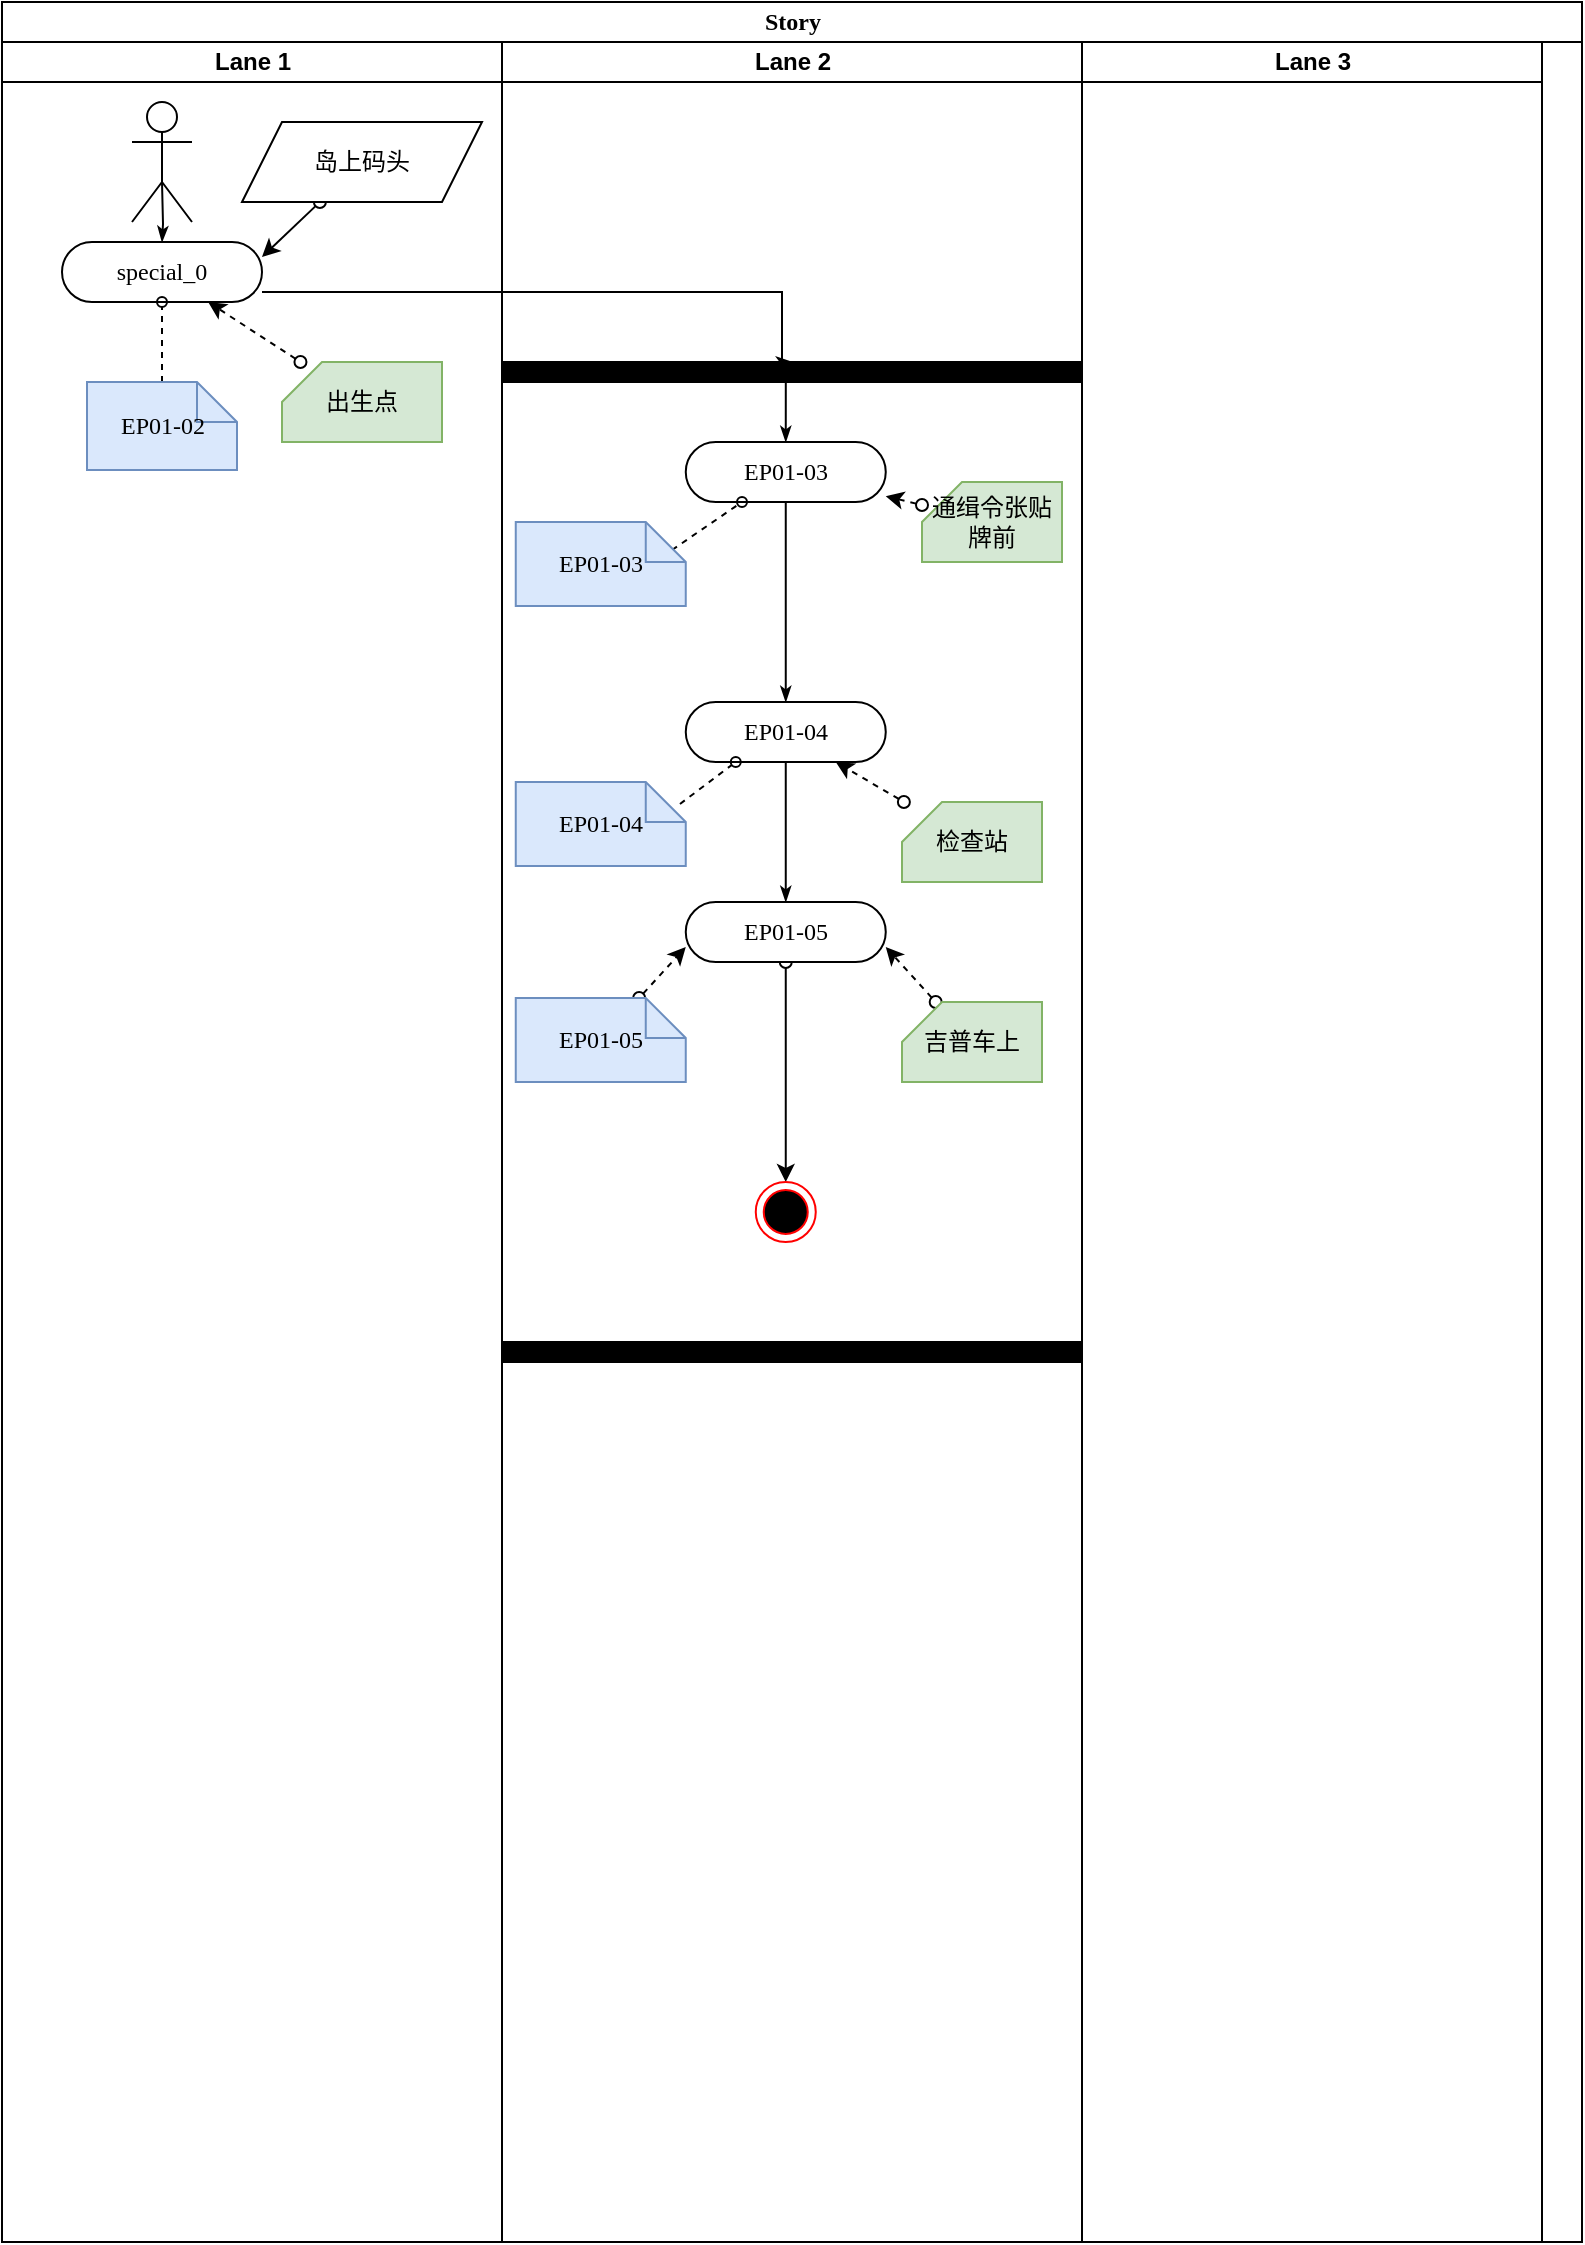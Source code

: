 <mxfile version="14.2.7" type="github" pages="2">
  <diagram name="关卡流程图" id="0783ab3e-0a74-02c8-0abd-f7b4e66b4bec">
    <mxGraphModel dx="1422" dy="1862" grid="1" gridSize="10" guides="1" tooltips="1" connect="1" arrows="1" fold="1" page="1" pageScale="1" pageWidth="850" pageHeight="1100" background="#ffffff" math="0" shadow="0">
      <root>
        <mxCell id="0" />
        <mxCell id="1" parent="0" />
        <mxCell id="1c1d494c118603dd-1" value="Story" style="swimlane;html=1;childLayout=stackLayout;startSize=20;rounded=0;shadow=0;comic=0;labelBackgroundColor=none;strokeWidth=1;fontFamily=Verdana;fontSize=12;align=center;" parent="1" vertex="1">
          <mxGeometry x="30" y="-1080" width="790" height="1120" as="geometry" />
        </mxCell>
        <mxCell id="1c1d494c118603dd-2" value="Lane 1" style="swimlane;html=1;startSize=20;" parent="1c1d494c118603dd-1" vertex="1">
          <mxGeometry y="20" width="250" height="1100" as="geometry" />
        </mxCell>
        <mxCell id="60571a20871a0731-8" value="special_0" style="rounded=1;whiteSpace=wrap;html=1;shadow=0;comic=0;labelBackgroundColor=none;strokeWidth=1;fontFamily=Verdana;fontSize=12;align=center;arcSize=50;" parent="1c1d494c118603dd-2" vertex="1">
          <mxGeometry x="30" y="100" width="100" height="30" as="geometry" />
        </mxCell>
        <mxCell id="soN0B9OmbE9krU4sowRZ-2" style="edgeStyle=none;rounded=0;html=1;dashed=1;labelBackgroundColor=none;startArrow=none;startFill=0;startSize=5;endArrow=oval;endFill=0;endSize=5;jettySize=auto;orthogonalLoop=1;strokeWidth=1;fontFamily=Verdana;fontSize=12;entryX=0.5;entryY=1;entryDx=0;entryDy=0;exitX=0.5;exitY=0;exitDx=0;exitDy=0;exitPerimeter=0;" parent="1c1d494c118603dd-2" source="soN0B9OmbE9krU4sowRZ-1" target="60571a20871a0731-8" edge="1">
          <mxGeometry relative="1" as="geometry">
            <mxPoint x="150" y="257.878" as="sourcePoint" />
            <mxPoint x="112.955" y="238" as="targetPoint" />
          </mxGeometry>
        </mxCell>
        <mxCell id="1c1d494c118603dd-27" style="edgeStyle=orthogonalEdgeStyle;rounded=0;html=1;labelBackgroundColor=none;startArrow=none;startFill=0;startSize=5;endArrow=classicThin;endFill=1;endSize=5;jettySize=auto;orthogonalLoop=1;strokeWidth=1;fontFamily=Verdana;fontSize=12" parent="1c1d494c118603dd-2" target="60571a20871a0731-8" edge="1">
          <mxGeometry relative="1" as="geometry">
            <mxPoint x="80" y="70" as="sourcePoint" />
          </mxGeometry>
        </mxCell>
        <mxCell id="soN0B9OmbE9krU4sowRZ-1" value="EP01-02" style="shape=note;whiteSpace=wrap;html=1;rounded=0;shadow=0;comic=0;labelBackgroundColor=none;strokeWidth=1;fontFamily=Verdana;fontSize=12;align=center;size=20;fillColor=#dae8fc;strokeColor=#6c8ebf;" parent="1c1d494c118603dd-2" vertex="1">
          <mxGeometry x="42.5" y="170" width="75" height="44" as="geometry" />
        </mxCell>
        <mxCell id="soN0B9OmbE9krU4sowRZ-3" value="" style="shape=umlActor;verticalLabelPosition=bottom;verticalAlign=top;html=1;outlineConnect=0;" parent="1c1d494c118603dd-2" vertex="1">
          <mxGeometry x="65" y="30" width="30" height="60" as="geometry" />
        </mxCell>
        <mxCell id="soN0B9OmbE9krU4sowRZ-13" style="edgeStyle=none;rounded=0;orthogonalLoop=1;jettySize=auto;html=1;dashed=1;startArrow=oval;startFill=0;" parent="1c1d494c118603dd-2" source="soN0B9OmbE9krU4sowRZ-12" target="60571a20871a0731-8" edge="1">
          <mxGeometry relative="1" as="geometry" />
        </mxCell>
        <mxCell id="soN0B9OmbE9krU4sowRZ-12" value="出生点" style="shape=card;whiteSpace=wrap;html=1;size=20;fillColor=#d5e8d4;strokeColor=#82b366;" parent="1c1d494c118603dd-2" vertex="1">
          <mxGeometry x="140" y="160" width="80" height="40" as="geometry" />
        </mxCell>
        <mxCell id="soN0B9OmbE9krU4sowRZ-38" style="edgeStyle=none;rounded=0;orthogonalLoop=1;jettySize=auto;html=1;entryX=1;entryY=0.25;entryDx=0;entryDy=0;startArrow=oval;startFill=0;" parent="1c1d494c118603dd-2" source="soN0B9OmbE9krU4sowRZ-37" target="60571a20871a0731-8" edge="1">
          <mxGeometry relative="1" as="geometry" />
        </mxCell>
        <mxCell id="soN0B9OmbE9krU4sowRZ-37" value="岛上码头" style="shape=parallelogram;perimeter=parallelogramPerimeter;whiteSpace=wrap;html=1;fixedSize=1;" parent="1c1d494c118603dd-2" vertex="1">
          <mxGeometry x="120" y="40" width="120" height="40" as="geometry" />
        </mxCell>
        <mxCell id="1c1d494c118603dd-3" value="Lane 2" style="swimlane;html=1;startSize=20;" parent="1c1d494c118603dd-1" vertex="1">
          <mxGeometry x="250" y="20" width="290" height="1100" as="geometry" />
        </mxCell>
        <mxCell id="60571a20871a0731-3" value="" style="whiteSpace=wrap;html=1;rounded=0;shadow=0;comic=0;labelBackgroundColor=none;strokeWidth=1;fillColor=#000000;fontFamily=Verdana;fontSize=12;align=center;rotation=0;" parent="1c1d494c118603dd-3" vertex="1">
          <mxGeometry y="160" width="290" height="10" as="geometry" />
        </mxCell>
        <mxCell id="1c1d494c118603dd-6" value="EP01-03" style="rounded=1;whiteSpace=wrap;html=1;shadow=0;comic=0;labelBackgroundColor=none;strokeWidth=1;fontFamily=Verdana;fontSize=12;align=center;arcSize=50;" parent="1c1d494c118603dd-3" vertex="1">
          <mxGeometry x="91.88" y="200" width="100" height="30" as="geometry" />
        </mxCell>
        <mxCell id="1c1d494c118603dd-30" style="edgeStyle=orthogonalEdgeStyle;rounded=0;html=1;exitX=0.25;exitY=1;entryX=0.5;entryY=0;labelBackgroundColor=none;startArrow=none;startFill=0;startSize=5;endArrow=classicThin;endFill=1;endSize=5;jettySize=auto;orthogonalLoop=1;strokeWidth=1;fontFamily=Verdana;fontSize=12" parent="1c1d494c118603dd-3" source="60571a20871a0731-3" target="1c1d494c118603dd-6" edge="1">
          <mxGeometry relative="1" as="geometry">
            <Array as="points">
              <mxPoint x="142" y="170" />
            </Array>
          </mxGeometry>
        </mxCell>
        <mxCell id="1c1d494c118603dd-7" value="EP01-04" style="rounded=1;whiteSpace=wrap;html=1;shadow=0;comic=0;labelBackgroundColor=none;strokeWidth=1;fontFamily=Verdana;fontSize=12;align=center;arcSize=50;" parent="1c1d494c118603dd-3" vertex="1">
          <mxGeometry x="91.88" y="330" width="100" height="30" as="geometry" />
        </mxCell>
        <mxCell id="1c1d494c118603dd-46" style="edgeStyle=none;rounded=0;html=1;labelBackgroundColor=none;startArrow=none;startFill=0;startSize=5;endArrow=oval;endFill=0;endSize=5;jettySize=auto;orthogonalLoop=1;strokeWidth=1;fontFamily=Verdana;fontSize=12;dashed=1;" parent="1c1d494c118603dd-3" target="1c1d494c118603dd-6" edge="1">
          <mxGeometry relative="1" as="geometry">
            <mxPoint x="85.005" y="254" as="sourcePoint" />
          </mxGeometry>
        </mxCell>
        <mxCell id="1c1d494c118603dd-36" style="edgeStyle=none;rounded=0;html=1;labelBackgroundColor=none;startArrow=none;startFill=0;startSize=5;endArrow=classicThin;endFill=1;endSize=5;jettySize=auto;orthogonalLoop=1;strokeWidth=1;fontFamily=Verdana;fontSize=12" parent="1c1d494c118603dd-3" source="1c1d494c118603dd-7" edge="1">
          <mxGeometry relative="1" as="geometry">
            <mxPoint x="141.88" y="430" as="targetPoint" />
          </mxGeometry>
        </mxCell>
        <mxCell id="1c1d494c118603dd-34" style="edgeStyle=none;rounded=0;html=1;labelBackgroundColor=none;startArrow=none;startFill=0;startSize=5;endArrow=classicThin;endFill=1;endSize=5;jettySize=auto;orthogonalLoop=1;strokeWidth=1;fontFamily=Verdana;fontSize=12;entryX=0.5;entryY=0;entryDx=0;entryDy=0;" parent="1c1d494c118603dd-3" source="1c1d494c118603dd-6" target="1c1d494c118603dd-7" edge="1">
          <mxGeometry relative="1" as="geometry">
            <mxPoint x="140.568" y="290" as="targetPoint" />
          </mxGeometry>
        </mxCell>
        <mxCell id="1c1d494c118603dd-21" value="EP01-03" style="shape=note;whiteSpace=wrap;html=1;rounded=0;shadow=0;comic=0;labelBackgroundColor=none;strokeWidth=1;fontFamily=Verdana;fontSize=12;align=center;size=20;fillColor=#dae8fc;strokeColor=#6c8ebf;" parent="1c1d494c118603dd-3" vertex="1">
          <mxGeometry x="6.88" y="240" width="85" height="42" as="geometry" />
        </mxCell>
        <mxCell id="soN0B9OmbE9krU4sowRZ-7" value="EP01-04" style="shape=note;whiteSpace=wrap;html=1;rounded=0;shadow=0;comic=0;labelBackgroundColor=none;strokeWidth=1;fontFamily=Verdana;fontSize=12;align=center;size=20;fillColor=#dae8fc;strokeColor=#6c8ebf;" parent="1c1d494c118603dd-3" vertex="1">
          <mxGeometry x="6.88" y="370" width="85" height="42" as="geometry" />
        </mxCell>
        <mxCell id="soN0B9OmbE9krU4sowRZ-9" style="edgeStyle=none;rounded=0;html=1;labelBackgroundColor=none;startArrow=none;startFill=0;startSize=5;endArrow=oval;endFill=0;endSize=5;jettySize=auto;orthogonalLoop=1;strokeWidth=1;fontFamily=Verdana;fontSize=12;dashed=1;entryX=0.25;entryY=1;entryDx=0;entryDy=0;exitX=0.966;exitY=0.262;exitDx=0;exitDy=0;exitPerimeter=0;" parent="1c1d494c118603dd-3" source="soN0B9OmbE9krU4sowRZ-7" target="1c1d494c118603dd-7" edge="1">
          <mxGeometry relative="1" as="geometry">
            <mxPoint x="110" y="400" as="sourcePoint" />
            <mxPoint x="80" y="330" as="targetPoint" />
          </mxGeometry>
        </mxCell>
        <mxCell id="soN0B9OmbE9krU4sowRZ-26" style="edgeStyle=none;rounded=0;orthogonalLoop=1;jettySize=auto;html=1;entryX=0.5;entryY=0;entryDx=0;entryDy=0;startArrow=oval;startFill=0;" parent="1c1d494c118603dd-3" source="soN0B9OmbE9krU4sowRZ-10" target="soN0B9OmbE9krU4sowRZ-25" edge="1">
          <mxGeometry relative="1" as="geometry" />
        </mxCell>
        <mxCell id="soN0B9OmbE9krU4sowRZ-10" value="EP01-05" style="rounded=1;whiteSpace=wrap;html=1;shadow=0;comic=0;labelBackgroundColor=none;strokeWidth=1;fontFamily=Verdana;fontSize=12;align=center;arcSize=50;" parent="1c1d494c118603dd-3" vertex="1">
          <mxGeometry x="91.88" y="430" width="100" height="30" as="geometry" />
        </mxCell>
        <mxCell id="soN0B9OmbE9krU4sowRZ-15" style="edgeStyle=none;rounded=0;orthogonalLoop=1;jettySize=auto;html=1;dashed=1;startArrow=oval;startFill=0;" parent="1c1d494c118603dd-3" source="soN0B9OmbE9krU4sowRZ-14" target="1c1d494c118603dd-6" edge="1">
          <mxGeometry relative="1" as="geometry" />
        </mxCell>
        <mxCell id="soN0B9OmbE9krU4sowRZ-14" value="通缉令张贴牌前" style="shape=card;whiteSpace=wrap;html=1;size=20;fillColor=#d5e8d4;strokeColor=#82b366;" parent="1c1d494c118603dd-3" vertex="1">
          <mxGeometry x="210" y="220" width="70" height="40" as="geometry" />
        </mxCell>
        <mxCell id="soN0B9OmbE9krU4sowRZ-17" style="edgeStyle=none;rounded=0;orthogonalLoop=1;jettySize=auto;html=1;entryX=0.75;entryY=1;entryDx=0;entryDy=0;dashed=1;startArrow=oval;startFill=0;" parent="1c1d494c118603dd-3" source="soN0B9OmbE9krU4sowRZ-16" target="1c1d494c118603dd-7" edge="1">
          <mxGeometry relative="1" as="geometry" />
        </mxCell>
        <mxCell id="soN0B9OmbE9krU4sowRZ-16" value="检查站" style="shape=card;whiteSpace=wrap;html=1;size=20;fillColor=#d5e8d4;strokeColor=#82b366;" parent="1c1d494c118603dd-3" vertex="1">
          <mxGeometry x="200" y="380" width="70" height="40" as="geometry" />
        </mxCell>
        <mxCell id="soN0B9OmbE9krU4sowRZ-20" style="edgeStyle=none;rounded=0;orthogonalLoop=1;jettySize=auto;html=1;entryX=1;entryY=0.75;entryDx=0;entryDy=0;dashed=1;startArrow=oval;startFill=0;" parent="1c1d494c118603dd-3" source="soN0B9OmbE9krU4sowRZ-19" target="soN0B9OmbE9krU4sowRZ-10" edge="1">
          <mxGeometry relative="1" as="geometry" />
        </mxCell>
        <mxCell id="soN0B9OmbE9krU4sowRZ-19" value="吉普车上" style="shape=card;whiteSpace=wrap;html=1;size=20;fillColor=#d5e8d4;strokeColor=#82b366;" parent="1c1d494c118603dd-3" vertex="1">
          <mxGeometry x="200" y="480" width="70" height="40" as="geometry" />
        </mxCell>
        <mxCell id="soN0B9OmbE9krU4sowRZ-22" style="edgeStyle=none;rounded=0;orthogonalLoop=1;jettySize=auto;html=1;entryX=0;entryY=0.75;entryDx=0;entryDy=0;dashed=1;startArrow=oval;startFill=0;" parent="1c1d494c118603dd-3" source="soN0B9OmbE9krU4sowRZ-21" target="soN0B9OmbE9krU4sowRZ-10" edge="1">
          <mxGeometry relative="1" as="geometry" />
        </mxCell>
        <mxCell id="soN0B9OmbE9krU4sowRZ-21" value="EP01-05" style="shape=note;whiteSpace=wrap;html=1;rounded=0;shadow=0;comic=0;labelBackgroundColor=none;strokeWidth=1;fontFamily=Verdana;fontSize=12;align=center;size=20;fillColor=#dae8fc;strokeColor=#6c8ebf;" parent="1c1d494c118603dd-3" vertex="1">
          <mxGeometry x="6.88" y="478" width="85" height="42" as="geometry" />
        </mxCell>
        <mxCell id="soN0B9OmbE9krU4sowRZ-25" value="" style="ellipse;html=1;shape=endState;fillColor=#000000;strokeColor=#ff0000;" parent="1c1d494c118603dd-3" vertex="1">
          <mxGeometry x="126.88" y="570" width="30" height="30" as="geometry" />
        </mxCell>
        <mxCell id="soN0B9OmbE9krU4sowRZ-31" value="" style="whiteSpace=wrap;html=1;rounded=0;shadow=0;comic=0;labelBackgroundColor=none;strokeWidth=1;fillColor=#000000;fontFamily=Verdana;fontSize=12;align=center;rotation=0;" parent="1c1d494c118603dd-3" vertex="1">
          <mxGeometry y="650" width="290" height="10" as="geometry" />
        </mxCell>
        <mxCell id="1c1d494c118603dd-4" value="Lane 3" style="swimlane;html=1;startSize=20;" parent="1c1d494c118603dd-1" vertex="1">
          <mxGeometry x="540" y="20" width="230" height="1100" as="geometry" />
        </mxCell>
        <mxCell id="1c1d494c118603dd-33" style="rounded=0;html=1;labelBackgroundColor=none;startArrow=none;startFill=0;startSize=5;endArrow=classicThin;endFill=1;endSize=5;jettySize=auto;orthogonalLoop=1;strokeWidth=1;fontFamily=Verdana;fontSize=12" parent="1c1d494c118603dd-4" edge="1">
          <mxGeometry relative="1" as="geometry">
            <mxPoint x="61.25" y="268" as="targetPoint" />
          </mxGeometry>
        </mxCell>
        <mxCell id="1c1d494c118603dd-38" style="edgeStyle=none;rounded=0;html=1;labelBackgroundColor=none;startArrow=none;startFill=0;startSize=5;endArrow=classicThin;endFill=1;endSize=5;jettySize=auto;orthogonalLoop=1;strokeWidth=1;fontFamily=Verdana;fontSize=12" parent="1c1d494c118603dd-4" edge="1">
          <mxGeometry relative="1" as="geometry">
            <mxPoint x="35" y="367.222" as="targetPoint" />
          </mxGeometry>
        </mxCell>
        <mxCell id="1c1d494c118603dd-37" style="edgeStyle=none;rounded=0;html=1;labelBackgroundColor=none;startArrow=none;startFill=0;startSize=5;endArrow=classicThin;endFill=1;endSize=5;jettySize=auto;orthogonalLoop=1;strokeWidth=1;fontFamily=Verdana;fontSize=12" parent="1c1d494c118603dd-4" edge="1">
          <mxGeometry relative="1" as="geometry">
            <mxPoint x="70.565" y="298" as="sourcePoint" />
          </mxGeometry>
        </mxCell>
        <mxCell id="1c1d494c118603dd-48" style="edgeStyle=none;rounded=0;html=1;dashed=1;labelBackgroundColor=none;startArrow=none;startFill=0;startSize=5;endArrow=oval;endFill=0;endSize=5;jettySize=auto;orthogonalLoop=1;strokeWidth=1;fontFamily=Verdana;fontSize=12" parent="1c1d494c118603dd-4" edge="1">
          <mxGeometry relative="1" as="geometry">
            <mxPoint x="160" y="257.878" as="sourcePoint" />
          </mxGeometry>
        </mxCell>
        <mxCell id="1c1d494c118603dd-49" style="edgeStyle=none;rounded=0;html=1;dashed=1;labelBackgroundColor=none;startArrow=none;startFill=0;startSize=5;endArrow=oval;endFill=0;endSize=5;jettySize=auto;orthogonalLoop=1;strokeWidth=1;fontFamily=Verdana;fontSize=12" parent="1c1d494c118603dd-4" edge="1">
          <mxGeometry relative="1" as="geometry">
            <mxPoint x="85" y="281.814" as="targetPoint" />
          </mxGeometry>
        </mxCell>
        <mxCell id="1c1d494c118603dd-50" style="edgeStyle=none;rounded=0;html=1;dashed=1;labelBackgroundColor=none;startArrow=none;startFill=0;startSize=5;endArrow=oval;endFill=0;endSize=5;jettySize=auto;orthogonalLoop=1;strokeWidth=1;fontFamily=Verdana;fontSize=12" parent="1c1d494c118603dd-4" edge="1">
          <mxGeometry relative="1" as="geometry">
            <mxPoint x="154.744" y="415" as="sourcePoint" />
          </mxGeometry>
        </mxCell>
        <mxCell id="1c1d494c118603dd-51" style="edgeStyle=none;rounded=0;html=1;dashed=1;labelBackgroundColor=none;startArrow=none;startFill=0;startSize=5;endArrow=oval;endFill=0;endSize=5;jettySize=auto;orthogonalLoop=1;strokeWidth=1;fontFamily=Verdana;fontSize=12" parent="1c1d494c118603dd-4" edge="1">
          <mxGeometry relative="1" as="geometry">
            <mxPoint x="35" y="389.538" as="targetPoint" />
          </mxGeometry>
        </mxCell>
        <mxCell id="1c1d494c118603dd-28" style="edgeStyle=orthogonalEdgeStyle;rounded=0;html=1;entryX=0.5;entryY=0;labelBackgroundColor=none;startArrow=none;startFill=0;startSize=5;endArrow=classicThin;endFill=1;endSize=5;jettySize=auto;orthogonalLoop=1;strokeWidth=1;fontFamily=Verdana;fontSize=12" parent="1c1d494c118603dd-1" source="60571a20871a0731-8" target="60571a20871a0731-3" edge="1">
          <mxGeometry relative="1" as="geometry">
            <Array as="points">
              <mxPoint x="390" y="145" />
            </Array>
          </mxGeometry>
        </mxCell>
      </root>
    </mxGraphModel>
  </diagram>
  <diagram id="dmDB2ZcVdiuMjPRwZuYF" name="关卡平面图">
    <mxGraphModel dx="331" dy="177" grid="1" gridSize="10" guides="1" tooltips="1" connect="1" arrows="1" fold="1" page="1" pageScale="1" pageWidth="827" pageHeight="1169" math="0" shadow="0">
      <root>
        <mxCell id="ojgNweESeSlG1wubFBOF-0" />
        <mxCell id="ojgNweESeSlG1wubFBOF-1" parent="ojgNweESeSlG1wubFBOF-0" />
        <mxCell id="32pKdByRdfm2AMbjOZ1x-0" value="" style="rounded=0;whiteSpace=wrap;html=1;" parent="ojgNweESeSlG1wubFBOF-1" vertex="1">
          <mxGeometry x="40" y="150" width="930" height="560" as="geometry" />
        </mxCell>
        <mxCell id="32pKdByRdfm2AMbjOZ1x-1" value="&lt;span style=&quot;font-size: 20px&quot;&gt;码头木栈道&lt;/span&gt;" style="rounded=0;whiteSpace=wrap;html=1;" parent="ojgNweESeSlG1wubFBOF-1" vertex="1">
          <mxGeometry x="90" y="420" width="290" height="53.75" as="geometry" />
        </mxCell>
        <mxCell id="32pKdByRdfm2AMbjOZ1x-8" value="&lt;span style=&quot;font-size: 20px&quot;&gt;客房1&lt;/span&gt;" style="rounded=0;whiteSpace=wrap;html=1;" parent="ojgNweESeSlG1wubFBOF-1" vertex="1">
          <mxGeometry x="730" y="175" width="220" height="110" as="geometry" />
        </mxCell>
        <mxCell id="32pKdByRdfm2AMbjOZ1x-9" value="" style="shape=process;whiteSpace=wrap;html=1;backgroundOutline=1;rotation=90;" parent="ojgNweESeSlG1wubFBOF-1" vertex="1">
          <mxGeometry x="700" y="222.5" width="60" height="15" as="geometry" />
        </mxCell>
        <mxCell id="32pKdByRdfm2AMbjOZ1x-10" value="&lt;span style=&quot;font-size: 20px&quot;&gt;检查站&lt;/span&gt;" style="rounded=0;whiteSpace=wrap;html=1;" parent="ojgNweESeSlG1wubFBOF-1" vertex="1">
          <mxGeometry x="380" y="330" width="360" height="240" as="geometry" />
        </mxCell>
        <mxCell id="32pKdByRdfm2AMbjOZ1x-11" value="铁门" style="shape=process;whiteSpace=wrap;html=1;backgroundOutline=1;rotation=90;" parent="ojgNweESeSlG1wubFBOF-1" vertex="1">
          <mxGeometry x="460" y="439.38" width="60" height="15" as="geometry" />
        </mxCell>
        <mxCell id="32pKdByRdfm2AMbjOZ1x-12" value="" style="rounded=0;whiteSpace=wrap;html=1;" parent="ojgNweESeSlG1wubFBOF-1" vertex="1">
          <mxGeometry x="380" y="400" width="100" height="100" as="geometry" />
        </mxCell>
        <mxCell id="32pKdByRdfm2AMbjOZ1x-16" value="&lt;h1&gt;指挥所二楼&lt;/h1&gt;&lt;p&gt;剧情简介&lt;/p&gt;" style="text;html=1;strokeColor=none;fillColor=none;spacing=5;spacingTop=-20;whiteSpace=wrap;overflow=hidden;rounded=0;" parent="ojgNweESeSlG1wubFBOF-1" vertex="1">
          <mxGeometry x="40" y="30" width="190" height="120" as="geometry" />
        </mxCell>
        <mxCell id="32pKdByRdfm2AMbjOZ1x-17" value="" style="shape=flexArrow;endArrow=classic;startArrow=classic;html=1;" parent="ojgNweESeSlG1wubFBOF-1" edge="1">
          <mxGeometry width="50" height="50" relative="1" as="geometry">
            <mxPoint x="59" y="237.5" as="sourcePoint" />
            <mxPoint x="109" y="187.5" as="targetPoint" />
          </mxGeometry>
        </mxCell>
        <mxCell id="32pKdByRdfm2AMbjOZ1x-18" value="指挥所1F" style="text;html=1;align=center;verticalAlign=middle;resizable=0;points=[];autosize=1;" parent="ojgNweESeSlG1wubFBOF-1" vertex="1">
          <mxGeometry x="54" y="240" width="70" height="20" as="geometry" />
        </mxCell>
        <mxCell id="32pKdByRdfm2AMbjOZ1x-19" value="" style="shape=flexArrow;endArrow=classic;startArrow=classic;html=1;" parent="ojgNweESeSlG1wubFBOF-1" edge="1">
          <mxGeometry width="50" height="50" relative="1" as="geometry">
            <mxPoint x="905" y="660" as="sourcePoint" />
            <mxPoint x="955" y="610" as="targetPoint" />
          </mxGeometry>
        </mxCell>
        <mxCell id="32pKdByRdfm2AMbjOZ1x-20" value="指挥所1F" style="text;html=1;align=center;verticalAlign=middle;resizable=0;points=[];autosize=1;" parent="ojgNweESeSlG1wubFBOF-1" vertex="1">
          <mxGeometry x="900" y="662.5" width="70" height="20" as="geometry" />
        </mxCell>
        <mxCell id="2-35yjRWeZZgqv3ZDKaf-1" value="" style="shape=umlActor;verticalLabelPosition=bottom;verticalAlign=top;html=1;outlineConnect=0;" parent="ojgNweESeSlG1wubFBOF-1" vertex="1">
          <mxGeometry x="310" y="416.88" width="30" height="60" as="geometry" />
        </mxCell>
        <mxCell id="G3A9UKzgKmthC-wFT3gr-1" value="通缉牌" style="shape=callout;whiteSpace=wrap;html=1;perimeter=calloutPerimeter;position2=0.5;size=10;position=0.5;" vertex="1" parent="ojgNweESeSlG1wubFBOF-1">
          <mxGeometry x="400" y="400" width="60" height="30" as="geometry" />
        </mxCell>
        <mxCell id="G3A9UKzgKmthC-wFT3gr-4" value="" style="endArrow=classic;html=1;entryX=1;entryY=0.5;entryDx=0;entryDy=0;fillColor=#d5e8d4;strokeColor=#82b366;" edge="1" parent="ojgNweESeSlG1wubFBOF-1" source="2-35yjRWeZZgqv3ZDKaf-1" target="32pKdByRdfm2AMbjOZ1x-1">
          <mxGeometry width="50" height="50" relative="1" as="geometry">
            <mxPoint x="350" y="380" as="sourcePoint" />
            <mxPoint x="400" y="330" as="targetPoint" />
          </mxGeometry>
        </mxCell>
      </root>
    </mxGraphModel>
  </diagram>
</mxfile>
